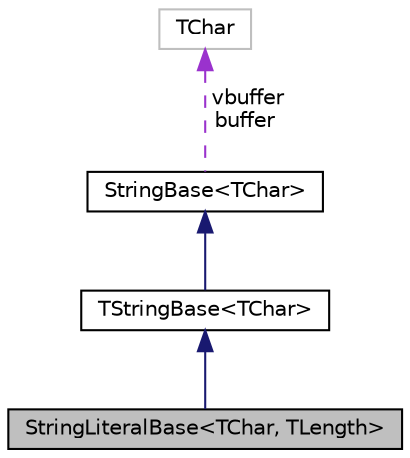 digraph "StringLiteralBase&lt;TChar, TLength&gt;"
{
  edge [fontname="Helvetica",fontsize="10",labelfontname="Helvetica",labelfontsize="10"];
  node [fontname="Helvetica",fontsize="10",shape=record];
  Node3 [label="StringLiteralBase\<TChar, TLength\>",height=0.2,width=0.4,color="black", fillcolor="grey75", style="filled", fontcolor="black"];
  Node4 [label="TStringBase\<TChar\>",height=0.2,width=0.4,color="black", fillcolor="white", style="filled",URL="$classaworx_1_1lib_1_1strings_1_1TStringBase.html"];
  Node5 [label="StringBase\<TChar\>",height=0.2,width=0.4,color="black", fillcolor="white", style="filled",URL="$classaworx_1_1lib_1_1strings_1_1StringBase.html"];
  Node4 -> Node3 [dir="back",color="midnightblue",fontsize="10",style="solid",fontname="Helvetica"];
  Node5 -> Node4 [dir="back",color="midnightblue",fontsize="10",style="solid",fontname="Helvetica"];
  Node6 -> Node5 [dir="back",color="darkorchid3",fontsize="10",style="dashed",label=" vbuffer\nbuffer" ,fontname="Helvetica"];
  Node6 [label="TChar",height=0.2,width=0.4,color="grey75", fillcolor="white", style="filled"];
}

